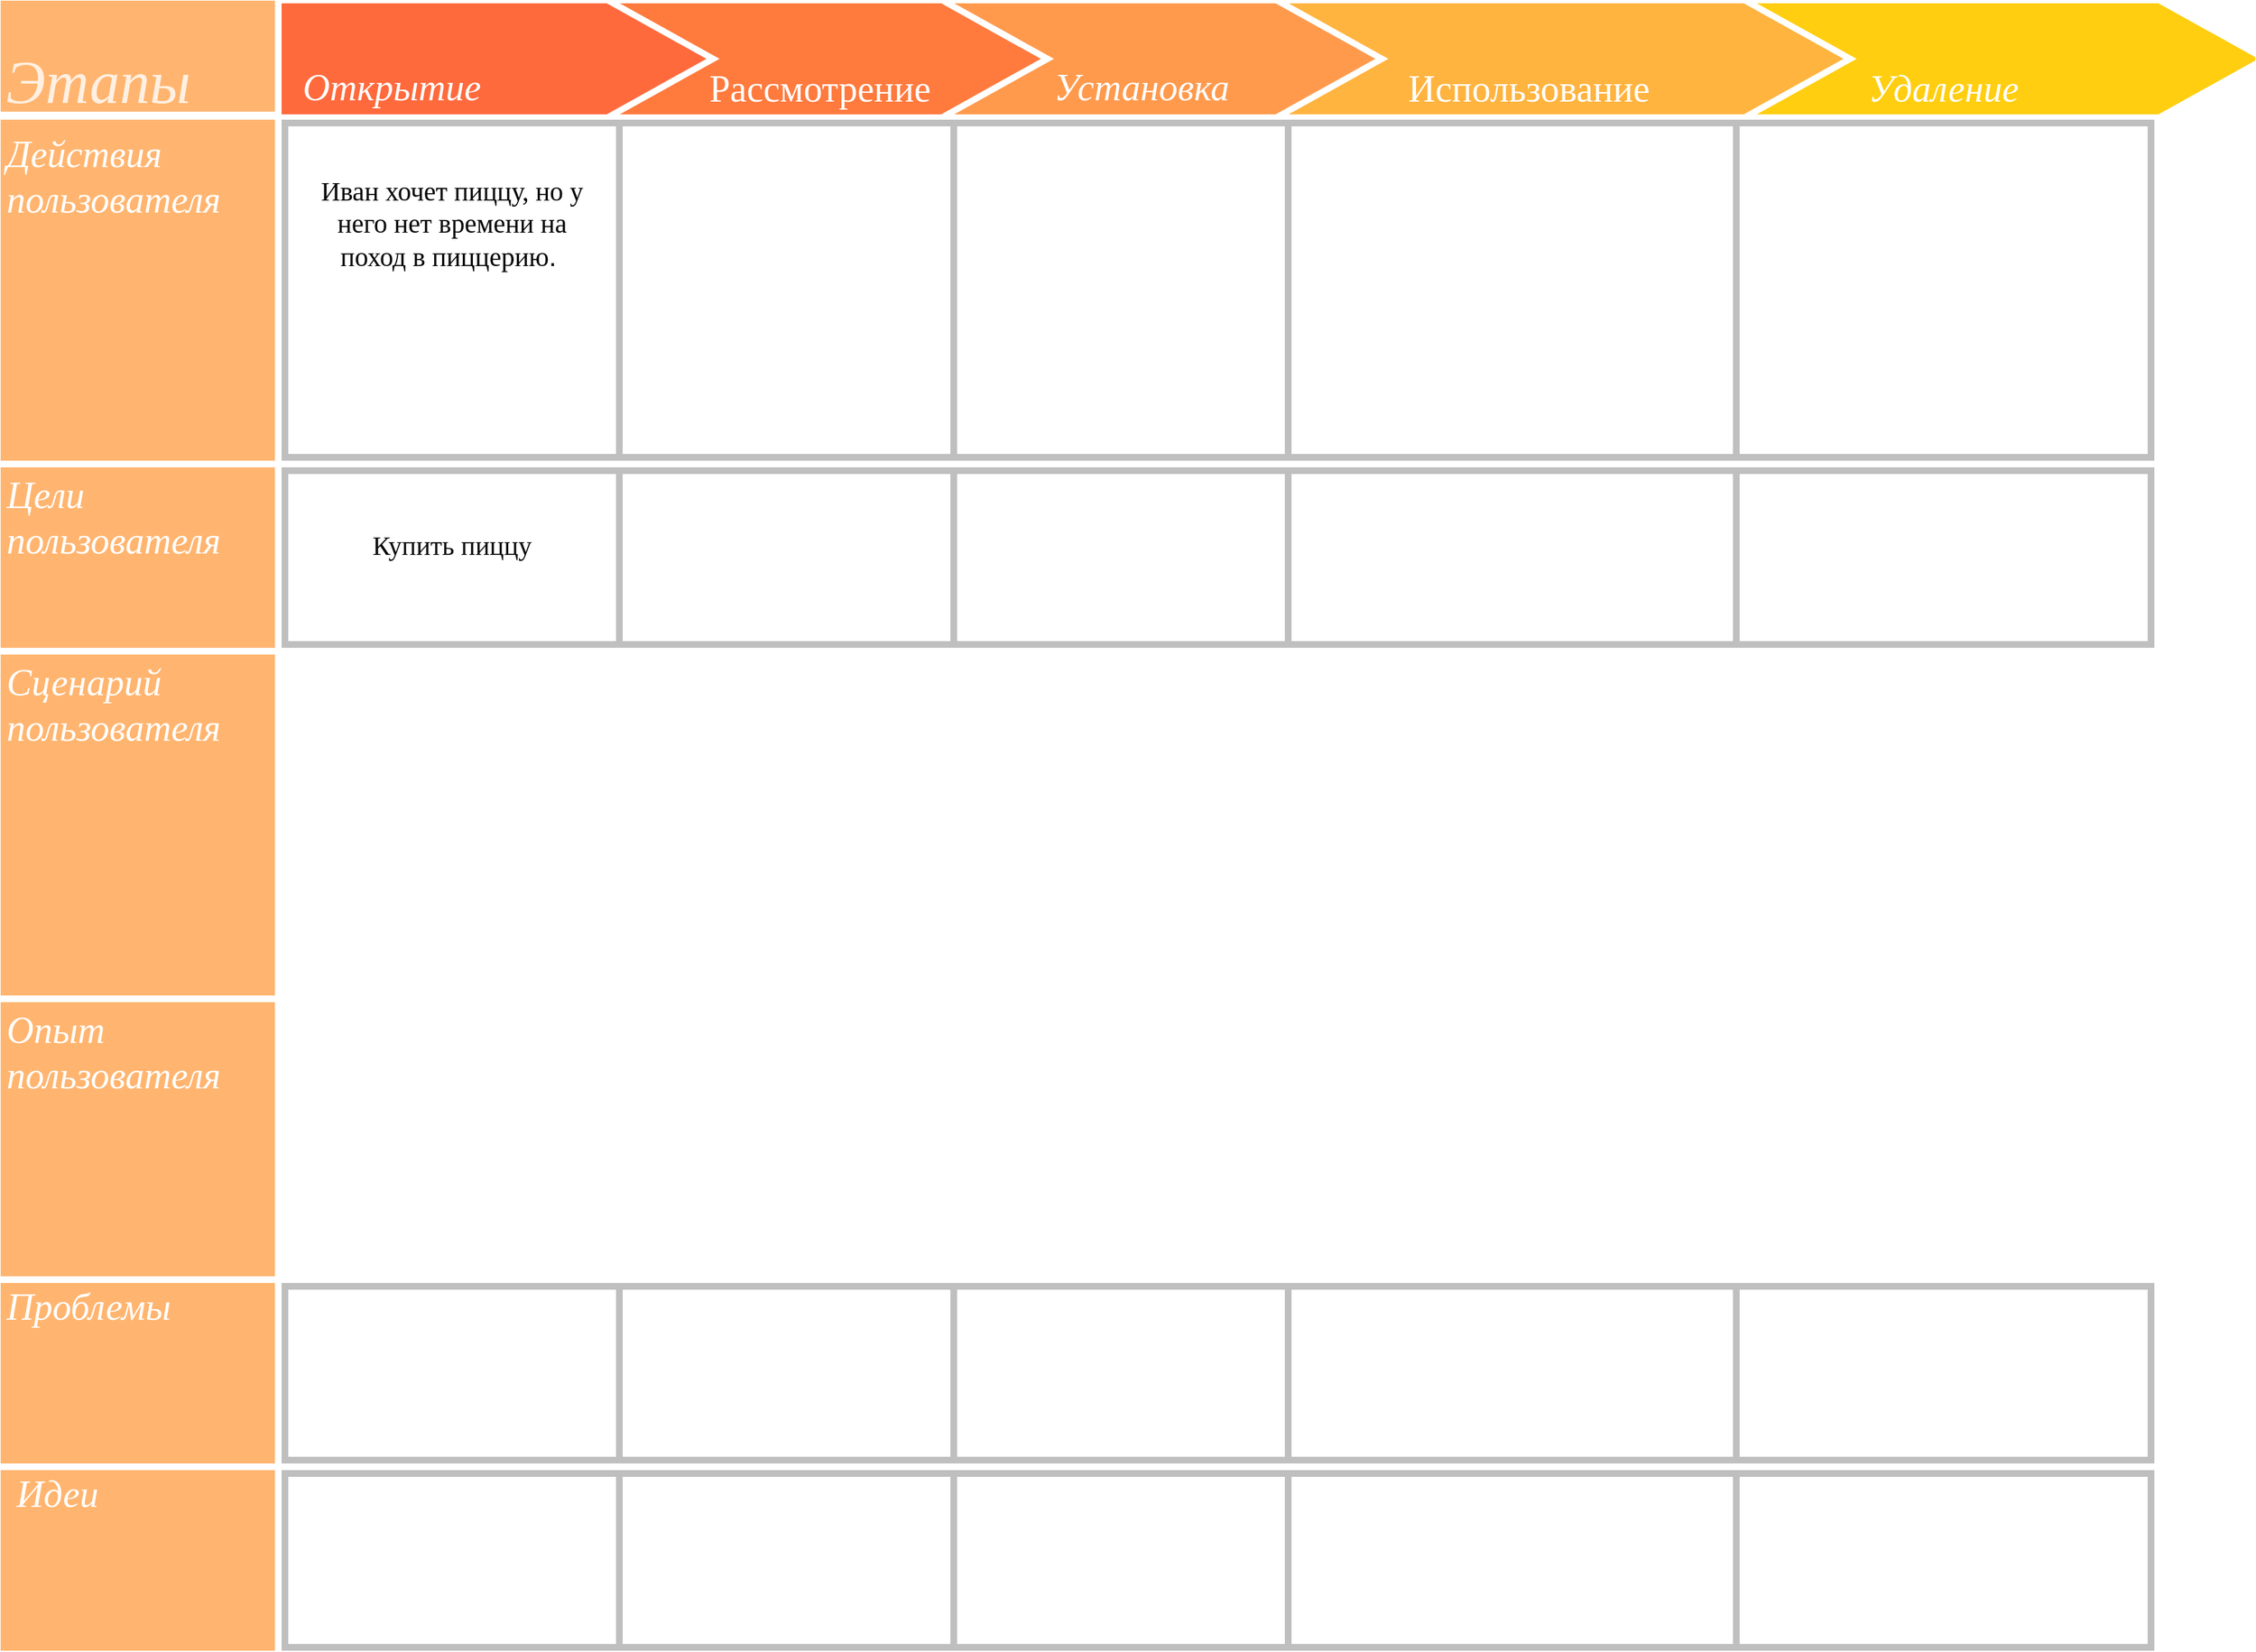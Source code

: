 <mxfile version="15.5.1" type="github">
  <diagram id="1C4sk1OV5w2iFa7L-SlU" name="Page-1">
    <mxGraphModel dx="2976" dy="2758" grid="1" gridSize="10" guides="1" tooltips="1" connect="1" arrows="1" fold="1" page="1" pageScale="1" pageWidth="900" pageHeight="1600" math="0" shadow="0">
      <root>
        <mxCell id="0" />
        <mxCell id="1" parent="0" />
        <mxCell id="xAyLUSCtERjkVuUPuIgZ-39" value="" style="rounded=0;whiteSpace=wrap;html=1;fontFamily=Times New Roman;fontSize=18;strokeColor=#FFB570;strokeWidth=5;fillColor=#FFB570;fontColor=#FFFFFF;" parent="1" vertex="1">
          <mxGeometry y="1" width="200" height="78" as="geometry" />
        </mxCell>
        <mxCell id="xAyLUSCtERjkVuUPuIgZ-40" value="Этапы" style="text;strokeColor=none;fillColor=none;fontSize=45;fontStyle=2;verticalAlign=middle;align=center;fontFamily=Comic Sans MS;labelBackgroundColor=none;labelBorderColor=none;html=1;textOpacity=80;fontColor=#FFFFFF;" parent="1" vertex="1">
          <mxGeometry x="20" y="39" width="100" height="40" as="geometry" />
        </mxCell>
        <mxCell id="xAyLUSCtERjkVuUPuIgZ-43" value="" style="shape=step;perimeter=stepPerimeter;whiteSpace=wrap;html=1;fixedSize=1;labelBackgroundColor=none;labelBorderColor=none;fontFamily=Comic Sans MS;fontSize=45;fontColor=#FFFFFF;strokeColor=#FF6A3D;strokeWidth=5;fillColor=#FF6A3D;size=70;" parent="1" vertex="1">
          <mxGeometry x="220" y="3" width="300" height="78" as="geometry" />
        </mxCell>
        <mxCell id="xAyLUSCtERjkVuUPuIgZ-44" value="" style="shape=step;perimeter=stepPerimeter;whiteSpace=wrap;html=1;fixedSize=1;labelBackgroundColor=none;labelBorderColor=none;fontFamily=Comic Sans MS;fontSize=45;fontColor=#FFFFFF;strokeColor=#FF7A3D;strokeWidth=5;fillColor=#FF7A3D;size=70;" parent="1" vertex="1">
          <mxGeometry x="470" y="3" width="300" height="78" as="geometry" />
        </mxCell>
        <mxCell id="xAyLUSCtERjkVuUPuIgZ-45" value="" style="shape=step;perimeter=stepPerimeter;whiteSpace=wrap;html=1;fixedSize=1;labelBackgroundColor=none;labelBorderColor=none;fontFamily=Comic Sans MS;fontSize=45;fontColor=#FFFFFF;strokeColor=#FF9A4D;strokeWidth=5;fillColor=#FF9A4D;size=70;" parent="1" vertex="1">
          <mxGeometry x="720" y="3" width="300" height="78" as="geometry" />
        </mxCell>
        <mxCell id="xAyLUSCtERjkVuUPuIgZ-46" value="" style="rounded=0;whiteSpace=wrap;html=1;labelBackgroundColor=none;labelBorderColor=none;fontFamily=Comic Sans MS;fontSize=45;fontColor=#FFFFFF;strokeColor=#FF6A3D;strokeWidth=5;fillColor=#FF6A3D;" parent="1" vertex="1">
          <mxGeometry x="210" y="3" width="120" height="78" as="geometry" />
        </mxCell>
        <mxCell id="xAyLUSCtERjkVuUPuIgZ-48" value="" style="shape=step;perimeter=stepPerimeter;whiteSpace=wrap;html=1;fixedSize=1;labelBackgroundColor=none;labelBorderColor=none;fontFamily=Comic Sans MS;fontSize=45;fontColor=#FFFFFF;strokeColor=#FFB440;strokeWidth=5;fillColor=#FFB440;size=70;" parent="1" vertex="1">
          <mxGeometry x="970" y="3" width="400" height="78" as="geometry" />
        </mxCell>
        <mxCell id="xAyLUSCtERjkVuUPuIgZ-50" value="" style="shape=step;perimeter=stepPerimeter;whiteSpace=wrap;html=1;fixedSize=1;labelBackgroundColor=none;labelBorderColor=none;fontFamily=Comic Sans MS;fontSize=45;fontColor=#FFFFFF;strokeColor=#FFCE10;strokeWidth=5;fillColor=#FFCE10;size=70;" parent="1" vertex="1">
          <mxGeometry x="1320" y="3" width="360" height="78" as="geometry" />
        </mxCell>
        <mxCell id="xAyLUSCtERjkVuUPuIgZ-52" value="" style="rounded=0;whiteSpace=wrap;html=1;labelBackgroundColor=none;labelBorderColor=none;fontFamily=Comic Sans MS;fontSize=45;strokeWidth=5;strokeColor=#BFBFBF;" parent="1" vertex="1">
          <mxGeometry x="210" y="90" width="250" height="250" as="geometry" />
        </mxCell>
        <mxCell id="xAyLUSCtERjkVuUPuIgZ-53" value="" style="rounded=0;whiteSpace=wrap;html=1;labelBackgroundColor=none;labelBorderColor=none;fontFamily=Comic Sans MS;fontSize=45;strokeWidth=5;strokeColor=#BFBFBF;" parent="1" vertex="1">
          <mxGeometry x="460" y="90" width="250" height="250" as="geometry" />
        </mxCell>
        <mxCell id="xAyLUSCtERjkVuUPuIgZ-54" value="" style="rounded=0;whiteSpace=wrap;html=1;labelBackgroundColor=none;labelBorderColor=none;fontFamily=Comic Sans MS;fontSize=45;strokeWidth=5;strokeColor=#BFBFBF;" parent="1" vertex="1">
          <mxGeometry x="1295" y="90" width="310" height="250" as="geometry" />
        </mxCell>
        <mxCell id="xAyLUSCtERjkVuUPuIgZ-55" value="" style="rounded=0;whiteSpace=wrap;html=1;labelBackgroundColor=none;labelBorderColor=none;fontFamily=Comic Sans MS;fontSize=45;strokeWidth=5;strokeColor=#BFBFBF;" parent="1" vertex="1">
          <mxGeometry x="710" y="90" width="250" height="250" as="geometry" />
        </mxCell>
        <mxCell id="xAyLUSCtERjkVuUPuIgZ-56" value="" style="rounded=0;whiteSpace=wrap;html=1;labelBackgroundColor=none;labelBorderColor=none;fontFamily=Comic Sans MS;fontSize=45;strokeWidth=5;strokeColor=#BFBFBF;" parent="1" vertex="1">
          <mxGeometry x="960" y="90" width="335" height="250" as="geometry" />
        </mxCell>
        <mxCell id="xAyLUSCtERjkVuUPuIgZ-57" value="" style="rounded=0;whiteSpace=wrap;html=1;fontFamily=Times New Roman;fontSize=18;strokeColor=#FFB570;strokeWidth=5;fillColor=#FFB570;fontColor=#FFFFFF;" parent="1" vertex="1">
          <mxGeometry y="90" width="200" height="250" as="geometry" />
        </mxCell>
        <mxCell id="xAyLUSCtERjkVuUPuIgZ-58" value="" style="rounded=0;whiteSpace=wrap;html=1;fontFamily=Times New Roman;fontSize=18;strokeColor=#FFB570;strokeWidth=5;fillColor=#FFB570;fontColor=#FFFFFF;" parent="1" vertex="1">
          <mxGeometry y="350" width="200" height="130" as="geometry" />
        </mxCell>
        <mxCell id="xAyLUSCtERjkVuUPuIgZ-59" value="" style="rounded=0;whiteSpace=wrap;html=1;fontFamily=Times New Roman;fontSize=18;strokeColor=#FFB570;strokeWidth=5;fillColor=#FFB570;fontColor=#FFFFFF;" parent="1" vertex="1">
          <mxGeometry y="490" width="200" height="250" as="geometry" />
        </mxCell>
        <mxCell id="xAyLUSCtERjkVuUPuIgZ-60" value="" style="rounded=0;whiteSpace=wrap;html=1;fontFamily=Times New Roman;fontSize=18;strokeColor=#FFB570;strokeWidth=5;fillColor=#FFB570;fontColor=#FFFFFF;" parent="1" vertex="1">
          <mxGeometry y="960" width="200" height="130" as="geometry" />
        </mxCell>
        <mxCell id="xAyLUSCtERjkVuUPuIgZ-61" value="" style="rounded=0;whiteSpace=wrap;html=1;fontFamily=Times New Roman;fontSize=18;strokeColor=#FFB570;strokeWidth=5;fillColor=#FFB570;fontColor=#FFFFFF;" parent="1" vertex="1">
          <mxGeometry y="750" width="200" height="200" as="geometry" />
        </mxCell>
        <mxCell id="xAyLUSCtERjkVuUPuIgZ-62" value="" style="rounded=0;whiteSpace=wrap;html=1;fontFamily=Times New Roman;fontSize=18;strokeColor=#FFB570;strokeWidth=5;fillColor=#FFB570;fontColor=#FFFFFF;" parent="1" vertex="1">
          <mxGeometry y="1100" width="200" height="130" as="geometry" />
        </mxCell>
        <mxCell id="xAyLUSCtERjkVuUPuIgZ-64" value="" style="rounded=0;whiteSpace=wrap;html=1;labelBackgroundColor=none;labelBorderColor=none;fontFamily=Comic Sans MS;fontSize=45;strokeWidth=5;strokeColor=#BFBFBF;" parent="1" vertex="1">
          <mxGeometry x="210" y="350" width="250" height="130" as="geometry" />
        </mxCell>
        <mxCell id="xAyLUSCtERjkVuUPuIgZ-65" value="" style="rounded=0;whiteSpace=wrap;html=1;labelBackgroundColor=none;labelBorderColor=none;fontFamily=Comic Sans MS;fontSize=45;strokeWidth=5;strokeColor=#BFBFBF;" parent="1" vertex="1">
          <mxGeometry x="460" y="350" width="250" height="130" as="geometry" />
        </mxCell>
        <mxCell id="xAyLUSCtERjkVuUPuIgZ-66" value="" style="rounded=0;whiteSpace=wrap;html=1;labelBackgroundColor=none;labelBorderColor=none;fontFamily=Comic Sans MS;fontSize=45;strokeWidth=5;strokeColor=#BFBFBF;" parent="1" vertex="1">
          <mxGeometry x="710" y="350" width="250" height="130" as="geometry" />
        </mxCell>
        <mxCell id="xAyLUSCtERjkVuUPuIgZ-67" value="" style="rounded=0;whiteSpace=wrap;html=1;labelBackgroundColor=none;labelBorderColor=none;fontFamily=Comic Sans MS;fontSize=45;strokeWidth=5;strokeColor=#BFBFBF;" parent="1" vertex="1">
          <mxGeometry x="960" y="350" width="335" height="130" as="geometry" />
        </mxCell>
        <mxCell id="xAyLUSCtERjkVuUPuIgZ-68" value="" style="rounded=0;whiteSpace=wrap;html=1;labelBackgroundColor=none;labelBorderColor=none;fontFamily=Comic Sans MS;fontSize=45;strokeWidth=5;strokeColor=#BFBFBF;" parent="1" vertex="1">
          <mxGeometry x="1295" y="350" width="310" height="130" as="geometry" />
        </mxCell>
        <mxCell id="xAyLUSCtERjkVuUPuIgZ-70" value="" style="rounded=0;whiteSpace=wrap;html=1;labelBackgroundColor=none;labelBorderColor=none;fontFamily=Comic Sans MS;fontSize=45;strokeWidth=5;strokeColor=#BFBFBF;" parent="1" vertex="1">
          <mxGeometry x="210" y="960" width="250" height="130" as="geometry" />
        </mxCell>
        <mxCell id="xAyLUSCtERjkVuUPuIgZ-71" value="" style="rounded=0;whiteSpace=wrap;html=1;labelBackgroundColor=none;labelBorderColor=none;fontFamily=Comic Sans MS;fontSize=45;strokeWidth=5;strokeColor=#BFBFBF;" parent="1" vertex="1">
          <mxGeometry x="460" y="960" width="250" height="130" as="geometry" />
        </mxCell>
        <mxCell id="xAyLUSCtERjkVuUPuIgZ-72" value="" style="rounded=0;whiteSpace=wrap;html=1;labelBackgroundColor=none;labelBorderColor=none;fontFamily=Comic Sans MS;fontSize=45;strokeWidth=5;strokeColor=#BFBFBF;" parent="1" vertex="1">
          <mxGeometry x="710" y="960" width="250" height="130" as="geometry" />
        </mxCell>
        <mxCell id="xAyLUSCtERjkVuUPuIgZ-73" value="" style="rounded=0;whiteSpace=wrap;html=1;labelBackgroundColor=none;labelBorderColor=none;fontFamily=Comic Sans MS;fontSize=45;strokeWidth=5;strokeColor=#BFBFBF;" parent="1" vertex="1">
          <mxGeometry x="210" y="1100" width="250" height="130" as="geometry" />
        </mxCell>
        <mxCell id="xAyLUSCtERjkVuUPuIgZ-74" value="" style="rounded=0;whiteSpace=wrap;html=1;labelBackgroundColor=none;labelBorderColor=none;fontFamily=Comic Sans MS;fontSize=45;strokeWidth=5;strokeColor=#BFBFBF;" parent="1" vertex="1">
          <mxGeometry x="460" y="1100" width="250" height="130" as="geometry" />
        </mxCell>
        <mxCell id="xAyLUSCtERjkVuUPuIgZ-75" value="" style="rounded=0;whiteSpace=wrap;html=1;labelBackgroundColor=none;labelBorderColor=none;fontFamily=Comic Sans MS;fontSize=45;strokeWidth=5;strokeColor=#BFBFBF;" parent="1" vertex="1">
          <mxGeometry x="710" y="1100" width="250" height="130" as="geometry" />
        </mxCell>
        <mxCell id="xAyLUSCtERjkVuUPuIgZ-79" value="" style="rounded=0;whiteSpace=wrap;html=1;labelBackgroundColor=none;labelBorderColor=none;fontFamily=Comic Sans MS;fontSize=45;strokeWidth=5;strokeColor=#BFBFBF;" parent="1" vertex="1">
          <mxGeometry x="960" y="960" width="335" height="130" as="geometry" />
        </mxCell>
        <mxCell id="xAyLUSCtERjkVuUPuIgZ-80" value="" style="rounded=0;whiteSpace=wrap;html=1;labelBackgroundColor=none;labelBorderColor=none;fontFamily=Comic Sans MS;fontSize=45;strokeWidth=5;strokeColor=#BFBFBF;" parent="1" vertex="1">
          <mxGeometry x="960" y="1100" width="335" height="130" as="geometry" />
        </mxCell>
        <mxCell id="xAyLUSCtERjkVuUPuIgZ-82" value="" style="rounded=0;whiteSpace=wrap;html=1;labelBackgroundColor=none;labelBorderColor=none;fontFamily=Comic Sans MS;fontSize=45;strokeWidth=5;strokeColor=#BFBFBF;" parent="1" vertex="1">
          <mxGeometry x="1295" y="960" width="310" height="130" as="geometry" />
        </mxCell>
        <mxCell id="xAyLUSCtERjkVuUPuIgZ-83" value="" style="rounded=0;whiteSpace=wrap;html=1;labelBackgroundColor=none;labelBorderColor=none;fontFamily=Comic Sans MS;fontSize=45;strokeWidth=5;strokeColor=#BFBFBF;" parent="1" vertex="1">
          <mxGeometry x="1295" y="1100" width="310" height="130" as="geometry" />
        </mxCell>
        <mxCell id="xAyLUSCtERjkVuUPuIgZ-89" value="Действия пользователя" style="text;html=1;strokeColor=none;fillColor=none;align=left;verticalAlign=middle;whiteSpace=wrap;rounded=0;labelBackgroundColor=none;labelBorderColor=none;fontFamily=Comic Sans MS;fontSize=28;fontColor=#FFFFFF;fontStyle=2;labelPosition=center;verticalLabelPosition=middle;" parent="1" vertex="1">
          <mxGeometry y="39" width="210" height="181" as="geometry" />
        </mxCell>
        <mxCell id="xAyLUSCtERjkVuUPuIgZ-90" value="Цели пользователя" style="text;html=1;strokeColor=none;fillColor=none;align=left;verticalAlign=middle;whiteSpace=wrap;rounded=0;labelBackgroundColor=none;labelBorderColor=none;fontFamily=Comic Sans MS;fontSize=28;fontColor=#FFFFFF;fontStyle=2" parent="1" vertex="1">
          <mxGeometry y="370" width="60" height="30" as="geometry" />
        </mxCell>
        <mxCell id="xAyLUSCtERjkVuUPuIgZ-92" value="Опыт пользователя" style="text;html=1;strokeColor=none;fillColor=none;align=left;verticalAlign=middle;whiteSpace=wrap;rounded=0;labelBackgroundColor=none;labelBorderColor=none;fontFamily=Comic Sans MS;fontSize=28;fontColor=#FFFFFF;fontStyle=2" parent="1" vertex="1">
          <mxGeometry y="770" width="60" height="30" as="geometry" />
        </mxCell>
        <mxCell id="xAyLUSCtERjkVuUPuIgZ-94" value="Сценарий пользователя" style="text;html=1;strokeColor=none;fillColor=none;align=left;verticalAlign=middle;whiteSpace=wrap;rounded=0;labelBackgroundColor=none;labelBorderColor=none;fontFamily=Comic Sans MS;fontSize=28;fontColor=#FFFFFF;fontStyle=2" parent="1" vertex="1">
          <mxGeometry y="510" width="60" height="30" as="geometry" />
        </mxCell>
        <mxCell id="So80l603E0sBZ6kL4cZL-1" value="Проблемы" style="text;html=1;strokeColor=none;fillColor=none;align=left;verticalAlign=middle;whiteSpace=wrap;rounded=0;labelBackgroundColor=none;labelBorderColor=none;fontFamily=Comic Sans MS;fontSize=28;fontColor=#FFFFFF;fontStyle=2" parent="1" vertex="1">
          <mxGeometry y="960" width="60" height="30" as="geometry" />
        </mxCell>
        <mxCell id="So80l603E0sBZ6kL4cZL-2" value="Идеи" style="text;html=1;strokeColor=none;fillColor=none;align=center;verticalAlign=middle;whiteSpace=wrap;rounded=0;labelBackgroundColor=none;labelBorderColor=none;fontFamily=Comic Sans MS;fontSize=28;fontColor=#FFFFFF;fontStyle=2" parent="1" vertex="1">
          <mxGeometry x="10" y="1100" width="60" height="30" as="geometry" />
        </mxCell>
        <mxCell id="So80l603E0sBZ6kL4cZL-3" value="Открытие" style="text;html=1;strokeColor=none;fillColor=none;align=center;verticalAlign=middle;whiteSpace=wrap;rounded=0;labelBackgroundColor=none;labelBorderColor=none;fontFamily=Comic Sans MS;fontSize=28;fontColor=#FFFFFF;fontStyle=2" parent="1" vertex="1">
          <mxGeometry x="260" y="49" width="60" height="28" as="geometry" />
        </mxCell>
        <mxCell id="So80l603E0sBZ6kL4cZL-11" value="Рассмотрение" style="text;html=1;strokeColor=none;fillColor=none;align=center;verticalAlign=middle;whiteSpace=wrap;rounded=0;labelBackgroundColor=none;labelBorderColor=none;fontFamily=Comic Sans MS;fontSize=28;fontColor=#FFFFFF;" parent="1" vertex="1">
          <mxGeometry x="580" y="49" width="60" height="30" as="geometry" />
        </mxCell>
        <mxCell id="So80l603E0sBZ6kL4cZL-12" value="Установка" style="text;strokeColor=none;fillColor=none;html=1;fontSize=28;fontStyle=2;verticalAlign=middle;align=center;labelBackgroundColor=none;labelBorderColor=none;fontFamily=Comic Sans MS;fontColor=#FFFFFF;" parent="1" vertex="1">
          <mxGeometry x="800" y="43" width="100" height="40" as="geometry" />
        </mxCell>
        <mxCell id="So80l603E0sBZ6kL4cZL-13" value="Использование" style="text;html=1;strokeColor=none;fillColor=none;align=center;verticalAlign=middle;whiteSpace=wrap;rounded=0;labelBackgroundColor=none;labelBorderColor=none;fontFamily=Comic Sans MS;fontSize=28;fontColor=#FFFFFF;" parent="1" vertex="1">
          <mxGeometry x="1110" y="49" width="60" height="30" as="geometry" />
        </mxCell>
        <mxCell id="So80l603E0sBZ6kL4cZL-14" value="Удаление" style="text;html=1;strokeColor=none;fillColor=none;align=center;verticalAlign=middle;whiteSpace=wrap;rounded=0;labelBackgroundColor=none;labelBorderColor=none;fontFamily=Comic Sans MS;fontSize=28;fontColor=#FFFFFF;fontStyle=2" parent="1" vertex="1">
          <mxGeometry x="1420" y="49" width="60" height="30" as="geometry" />
        </mxCell>
        <mxCell id="So80l603E0sBZ6kL4cZL-18" value="Купить пиццу" style="text;html=1;strokeColor=none;fillColor=none;align=center;verticalAlign=middle;whiteSpace=wrap;rounded=0;labelBackgroundColor=none;labelBorderColor=none;fontFamily=Comic Sans MS;fontSize=20;fontColor=#080808;" parent="1" vertex="1">
          <mxGeometry x="240" y="390" width="190" height="30" as="geometry" />
        </mxCell>
        <mxCell id="ywE__DrLfakxqSnd4fox-2" value="&lt;font style=&quot;font-size: 20px&quot;&gt;&lt;font face=&quot;Comic Sans MS&quot;&gt;Иван хочет пиццу, но у него нет времени на поход в пиццерию&lt;/font&gt;.&amp;nbsp;&lt;/font&gt;" style="text;html=1;strokeColor=none;fillColor=none;align=center;verticalAlign=middle;whiteSpace=wrap;rounded=0;fontSize=18;strokeWidth=1;" parent="1" vertex="1">
          <mxGeometry x="230" y="150" width="210" height="30" as="geometry" />
        </mxCell>
      </root>
    </mxGraphModel>
  </diagram>
</mxfile>
